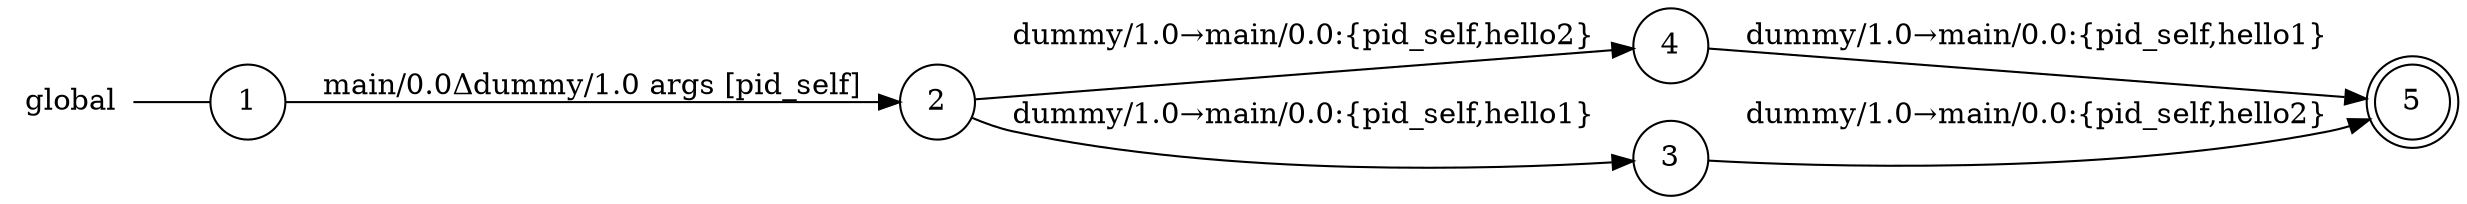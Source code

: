 digraph global {
	rankdir="LR";
	n_0 [label="global", shape="plaintext"];
	n_1 [id="1", shape=circle, label="1"];
	n_0 -> n_1 [arrowhead=none];
	n_2 [id="4", shape=circle, label="4"];
	n_3 [id="3", shape=circle, label="3"];
	n_4 [id="2", shape=circle, label="2"];
	n_5 [id="5", shape=doublecircle, label="5"];

	n_3 -> n_5 [id="[$e|3]", label="dummy/1.0→main/0.0:{pid_self,hello2}"];
	n_2 -> n_5 [id="[$e|4]", label="dummy/1.0→main/0.0:{pid_self,hello1}"];
	n_4 -> n_3 [id="[$e|1]", label="dummy/1.0→main/0.0:{pid_self,hello1}"];
	n_1 -> n_4 [id="[$e|0]", label="main/0.0Δdummy/1.0 args [pid_self]"];
	n_4 -> n_2 [id="[$e|2]", label="dummy/1.0→main/0.0:{pid_self,hello2}"];
}
